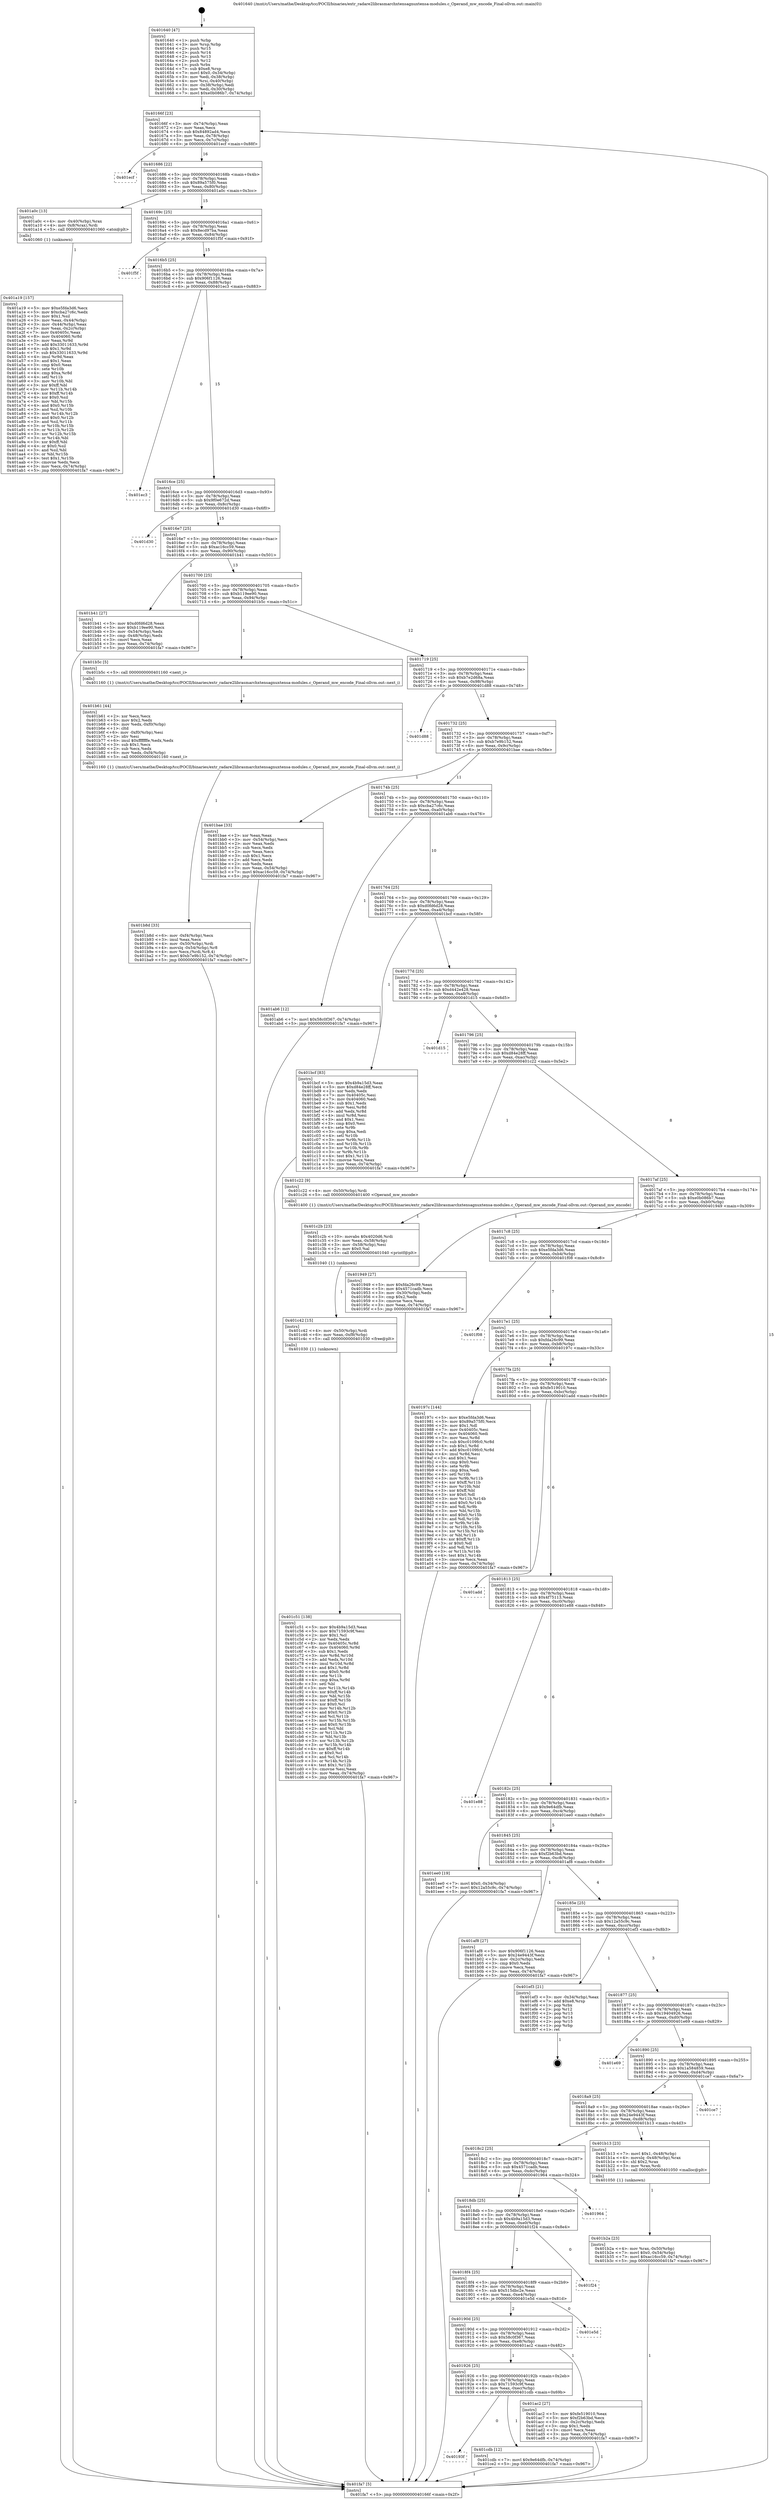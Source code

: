 digraph "0x401640" {
  label = "0x401640 (/mnt/c/Users/mathe/Desktop/tcc/POCII/binaries/extr_radare2librasmarchxtensagnuxtensa-modules.c_Operand_mw_encode_Final-ollvm.out::main(0))"
  labelloc = "t"
  node[shape=record]

  Entry [label="",width=0.3,height=0.3,shape=circle,fillcolor=black,style=filled]
  "0x40166f" [label="{
     0x40166f [23]\l
     | [instrs]\l
     &nbsp;&nbsp;0x40166f \<+3\>: mov -0x74(%rbp),%eax\l
     &nbsp;&nbsp;0x401672 \<+2\>: mov %eax,%ecx\l
     &nbsp;&nbsp;0x401674 \<+6\>: sub $0x84892ad4,%ecx\l
     &nbsp;&nbsp;0x40167a \<+3\>: mov %eax,-0x78(%rbp)\l
     &nbsp;&nbsp;0x40167d \<+3\>: mov %ecx,-0x7c(%rbp)\l
     &nbsp;&nbsp;0x401680 \<+6\>: je 0000000000401ecf \<main+0x88f\>\l
  }"]
  "0x401ecf" [label="{
     0x401ecf\l
  }", style=dashed]
  "0x401686" [label="{
     0x401686 [22]\l
     | [instrs]\l
     &nbsp;&nbsp;0x401686 \<+5\>: jmp 000000000040168b \<main+0x4b\>\l
     &nbsp;&nbsp;0x40168b \<+3\>: mov -0x78(%rbp),%eax\l
     &nbsp;&nbsp;0x40168e \<+5\>: sub $0x89a575f0,%eax\l
     &nbsp;&nbsp;0x401693 \<+3\>: mov %eax,-0x80(%rbp)\l
     &nbsp;&nbsp;0x401696 \<+6\>: je 0000000000401a0c \<main+0x3cc\>\l
  }"]
  Exit [label="",width=0.3,height=0.3,shape=circle,fillcolor=black,style=filled,peripheries=2]
  "0x401a0c" [label="{
     0x401a0c [13]\l
     | [instrs]\l
     &nbsp;&nbsp;0x401a0c \<+4\>: mov -0x40(%rbp),%rax\l
     &nbsp;&nbsp;0x401a10 \<+4\>: mov 0x8(%rax),%rdi\l
     &nbsp;&nbsp;0x401a14 \<+5\>: call 0000000000401060 \<atoi@plt\>\l
     | [calls]\l
     &nbsp;&nbsp;0x401060 \{1\} (unknown)\l
  }"]
  "0x40169c" [label="{
     0x40169c [25]\l
     | [instrs]\l
     &nbsp;&nbsp;0x40169c \<+5\>: jmp 00000000004016a1 \<main+0x61\>\l
     &nbsp;&nbsp;0x4016a1 \<+3\>: mov -0x78(%rbp),%eax\l
     &nbsp;&nbsp;0x4016a4 \<+5\>: sub $0x8ecd97ba,%eax\l
     &nbsp;&nbsp;0x4016a9 \<+6\>: mov %eax,-0x84(%rbp)\l
     &nbsp;&nbsp;0x4016af \<+6\>: je 0000000000401f5f \<main+0x91f\>\l
  }"]
  "0x40193f" [label="{
     0x40193f\l
  }", style=dashed]
  "0x401f5f" [label="{
     0x401f5f\l
  }", style=dashed]
  "0x4016b5" [label="{
     0x4016b5 [25]\l
     | [instrs]\l
     &nbsp;&nbsp;0x4016b5 \<+5\>: jmp 00000000004016ba \<main+0x7a\>\l
     &nbsp;&nbsp;0x4016ba \<+3\>: mov -0x78(%rbp),%eax\l
     &nbsp;&nbsp;0x4016bd \<+5\>: sub $0x906f1126,%eax\l
     &nbsp;&nbsp;0x4016c2 \<+6\>: mov %eax,-0x88(%rbp)\l
     &nbsp;&nbsp;0x4016c8 \<+6\>: je 0000000000401ec3 \<main+0x883\>\l
  }"]
  "0x401cdb" [label="{
     0x401cdb [12]\l
     | [instrs]\l
     &nbsp;&nbsp;0x401cdb \<+7\>: movl $0x9e64dfb,-0x74(%rbp)\l
     &nbsp;&nbsp;0x401ce2 \<+5\>: jmp 0000000000401fa7 \<main+0x967\>\l
  }"]
  "0x401ec3" [label="{
     0x401ec3\l
  }", style=dashed]
  "0x4016ce" [label="{
     0x4016ce [25]\l
     | [instrs]\l
     &nbsp;&nbsp;0x4016ce \<+5\>: jmp 00000000004016d3 \<main+0x93\>\l
     &nbsp;&nbsp;0x4016d3 \<+3\>: mov -0x78(%rbp),%eax\l
     &nbsp;&nbsp;0x4016d6 \<+5\>: sub $0x9f0e672d,%eax\l
     &nbsp;&nbsp;0x4016db \<+6\>: mov %eax,-0x8c(%rbp)\l
     &nbsp;&nbsp;0x4016e1 \<+6\>: je 0000000000401d30 \<main+0x6f0\>\l
  }"]
  "0x401c51" [label="{
     0x401c51 [138]\l
     | [instrs]\l
     &nbsp;&nbsp;0x401c51 \<+5\>: mov $0x4b9a15d3,%eax\l
     &nbsp;&nbsp;0x401c56 \<+5\>: mov $0x71593c9f,%esi\l
     &nbsp;&nbsp;0x401c5b \<+2\>: mov $0x1,%cl\l
     &nbsp;&nbsp;0x401c5d \<+2\>: xor %edx,%edx\l
     &nbsp;&nbsp;0x401c5f \<+8\>: mov 0x40405c,%r8d\l
     &nbsp;&nbsp;0x401c67 \<+8\>: mov 0x404060,%r9d\l
     &nbsp;&nbsp;0x401c6f \<+3\>: sub $0x1,%edx\l
     &nbsp;&nbsp;0x401c72 \<+3\>: mov %r8d,%r10d\l
     &nbsp;&nbsp;0x401c75 \<+3\>: add %edx,%r10d\l
     &nbsp;&nbsp;0x401c78 \<+4\>: imul %r10d,%r8d\l
     &nbsp;&nbsp;0x401c7c \<+4\>: and $0x1,%r8d\l
     &nbsp;&nbsp;0x401c80 \<+4\>: cmp $0x0,%r8d\l
     &nbsp;&nbsp;0x401c84 \<+4\>: sete %r11b\l
     &nbsp;&nbsp;0x401c88 \<+4\>: cmp $0xa,%r9d\l
     &nbsp;&nbsp;0x401c8c \<+3\>: setl %bl\l
     &nbsp;&nbsp;0x401c8f \<+3\>: mov %r11b,%r14b\l
     &nbsp;&nbsp;0x401c92 \<+4\>: xor $0xff,%r14b\l
     &nbsp;&nbsp;0x401c96 \<+3\>: mov %bl,%r15b\l
     &nbsp;&nbsp;0x401c99 \<+4\>: xor $0xff,%r15b\l
     &nbsp;&nbsp;0x401c9d \<+3\>: xor $0x0,%cl\l
     &nbsp;&nbsp;0x401ca0 \<+3\>: mov %r14b,%r12b\l
     &nbsp;&nbsp;0x401ca3 \<+4\>: and $0x0,%r12b\l
     &nbsp;&nbsp;0x401ca7 \<+3\>: and %cl,%r11b\l
     &nbsp;&nbsp;0x401caa \<+3\>: mov %r15b,%r13b\l
     &nbsp;&nbsp;0x401cad \<+4\>: and $0x0,%r13b\l
     &nbsp;&nbsp;0x401cb1 \<+2\>: and %cl,%bl\l
     &nbsp;&nbsp;0x401cb3 \<+3\>: or %r11b,%r12b\l
     &nbsp;&nbsp;0x401cb6 \<+3\>: or %bl,%r13b\l
     &nbsp;&nbsp;0x401cb9 \<+3\>: xor %r13b,%r12b\l
     &nbsp;&nbsp;0x401cbc \<+3\>: or %r15b,%r14b\l
     &nbsp;&nbsp;0x401cbf \<+4\>: xor $0xff,%r14b\l
     &nbsp;&nbsp;0x401cc3 \<+3\>: or $0x0,%cl\l
     &nbsp;&nbsp;0x401cc6 \<+3\>: and %cl,%r14b\l
     &nbsp;&nbsp;0x401cc9 \<+3\>: or %r14b,%r12b\l
     &nbsp;&nbsp;0x401ccc \<+4\>: test $0x1,%r12b\l
     &nbsp;&nbsp;0x401cd0 \<+3\>: cmovne %esi,%eax\l
     &nbsp;&nbsp;0x401cd3 \<+3\>: mov %eax,-0x74(%rbp)\l
     &nbsp;&nbsp;0x401cd6 \<+5\>: jmp 0000000000401fa7 \<main+0x967\>\l
  }"]
  "0x401d30" [label="{
     0x401d30\l
  }", style=dashed]
  "0x4016e7" [label="{
     0x4016e7 [25]\l
     | [instrs]\l
     &nbsp;&nbsp;0x4016e7 \<+5\>: jmp 00000000004016ec \<main+0xac\>\l
     &nbsp;&nbsp;0x4016ec \<+3\>: mov -0x78(%rbp),%eax\l
     &nbsp;&nbsp;0x4016ef \<+5\>: sub $0xac16cc59,%eax\l
     &nbsp;&nbsp;0x4016f4 \<+6\>: mov %eax,-0x90(%rbp)\l
     &nbsp;&nbsp;0x4016fa \<+6\>: je 0000000000401b41 \<main+0x501\>\l
  }"]
  "0x401c42" [label="{
     0x401c42 [15]\l
     | [instrs]\l
     &nbsp;&nbsp;0x401c42 \<+4\>: mov -0x50(%rbp),%rdi\l
     &nbsp;&nbsp;0x401c46 \<+6\>: mov %eax,-0xf8(%rbp)\l
     &nbsp;&nbsp;0x401c4c \<+5\>: call 0000000000401030 \<free@plt\>\l
     | [calls]\l
     &nbsp;&nbsp;0x401030 \{1\} (unknown)\l
  }"]
  "0x401b41" [label="{
     0x401b41 [27]\l
     | [instrs]\l
     &nbsp;&nbsp;0x401b41 \<+5\>: mov $0xd0fd6d28,%eax\l
     &nbsp;&nbsp;0x401b46 \<+5\>: mov $0xb119ee90,%ecx\l
     &nbsp;&nbsp;0x401b4b \<+3\>: mov -0x54(%rbp),%edx\l
     &nbsp;&nbsp;0x401b4e \<+3\>: cmp -0x48(%rbp),%edx\l
     &nbsp;&nbsp;0x401b51 \<+3\>: cmovl %ecx,%eax\l
     &nbsp;&nbsp;0x401b54 \<+3\>: mov %eax,-0x74(%rbp)\l
     &nbsp;&nbsp;0x401b57 \<+5\>: jmp 0000000000401fa7 \<main+0x967\>\l
  }"]
  "0x401700" [label="{
     0x401700 [25]\l
     | [instrs]\l
     &nbsp;&nbsp;0x401700 \<+5\>: jmp 0000000000401705 \<main+0xc5\>\l
     &nbsp;&nbsp;0x401705 \<+3\>: mov -0x78(%rbp),%eax\l
     &nbsp;&nbsp;0x401708 \<+5\>: sub $0xb119ee90,%eax\l
     &nbsp;&nbsp;0x40170d \<+6\>: mov %eax,-0x94(%rbp)\l
     &nbsp;&nbsp;0x401713 \<+6\>: je 0000000000401b5c \<main+0x51c\>\l
  }"]
  "0x401c2b" [label="{
     0x401c2b [23]\l
     | [instrs]\l
     &nbsp;&nbsp;0x401c2b \<+10\>: movabs $0x4020d6,%rdi\l
     &nbsp;&nbsp;0x401c35 \<+3\>: mov %eax,-0x58(%rbp)\l
     &nbsp;&nbsp;0x401c38 \<+3\>: mov -0x58(%rbp),%esi\l
     &nbsp;&nbsp;0x401c3b \<+2\>: mov $0x0,%al\l
     &nbsp;&nbsp;0x401c3d \<+5\>: call 0000000000401040 \<printf@plt\>\l
     | [calls]\l
     &nbsp;&nbsp;0x401040 \{1\} (unknown)\l
  }"]
  "0x401b5c" [label="{
     0x401b5c [5]\l
     | [instrs]\l
     &nbsp;&nbsp;0x401b5c \<+5\>: call 0000000000401160 \<next_i\>\l
     | [calls]\l
     &nbsp;&nbsp;0x401160 \{1\} (/mnt/c/Users/mathe/Desktop/tcc/POCII/binaries/extr_radare2librasmarchxtensagnuxtensa-modules.c_Operand_mw_encode_Final-ollvm.out::next_i)\l
  }"]
  "0x401719" [label="{
     0x401719 [25]\l
     | [instrs]\l
     &nbsp;&nbsp;0x401719 \<+5\>: jmp 000000000040171e \<main+0xde\>\l
     &nbsp;&nbsp;0x40171e \<+3\>: mov -0x78(%rbp),%eax\l
     &nbsp;&nbsp;0x401721 \<+5\>: sub $0xb7e2d68a,%eax\l
     &nbsp;&nbsp;0x401726 \<+6\>: mov %eax,-0x98(%rbp)\l
     &nbsp;&nbsp;0x40172c \<+6\>: je 0000000000401d88 \<main+0x748\>\l
  }"]
  "0x401b8d" [label="{
     0x401b8d [33]\l
     | [instrs]\l
     &nbsp;&nbsp;0x401b8d \<+6\>: mov -0xf4(%rbp),%ecx\l
     &nbsp;&nbsp;0x401b93 \<+3\>: imul %eax,%ecx\l
     &nbsp;&nbsp;0x401b96 \<+4\>: mov -0x50(%rbp),%rdi\l
     &nbsp;&nbsp;0x401b9a \<+4\>: movslq -0x54(%rbp),%r8\l
     &nbsp;&nbsp;0x401b9e \<+4\>: mov %ecx,(%rdi,%r8,4)\l
     &nbsp;&nbsp;0x401ba2 \<+7\>: movl $0xb7e9b152,-0x74(%rbp)\l
     &nbsp;&nbsp;0x401ba9 \<+5\>: jmp 0000000000401fa7 \<main+0x967\>\l
  }"]
  "0x401d88" [label="{
     0x401d88\l
  }", style=dashed]
  "0x401732" [label="{
     0x401732 [25]\l
     | [instrs]\l
     &nbsp;&nbsp;0x401732 \<+5\>: jmp 0000000000401737 \<main+0xf7\>\l
     &nbsp;&nbsp;0x401737 \<+3\>: mov -0x78(%rbp),%eax\l
     &nbsp;&nbsp;0x40173a \<+5\>: sub $0xb7e9b152,%eax\l
     &nbsp;&nbsp;0x40173f \<+6\>: mov %eax,-0x9c(%rbp)\l
     &nbsp;&nbsp;0x401745 \<+6\>: je 0000000000401bae \<main+0x56e\>\l
  }"]
  "0x401b61" [label="{
     0x401b61 [44]\l
     | [instrs]\l
     &nbsp;&nbsp;0x401b61 \<+2\>: xor %ecx,%ecx\l
     &nbsp;&nbsp;0x401b63 \<+5\>: mov $0x2,%edx\l
     &nbsp;&nbsp;0x401b68 \<+6\>: mov %edx,-0xf0(%rbp)\l
     &nbsp;&nbsp;0x401b6e \<+1\>: cltd\l
     &nbsp;&nbsp;0x401b6f \<+6\>: mov -0xf0(%rbp),%esi\l
     &nbsp;&nbsp;0x401b75 \<+2\>: idiv %esi\l
     &nbsp;&nbsp;0x401b77 \<+6\>: imul $0xfffffffe,%edx,%edx\l
     &nbsp;&nbsp;0x401b7d \<+3\>: sub $0x1,%ecx\l
     &nbsp;&nbsp;0x401b80 \<+2\>: sub %ecx,%edx\l
     &nbsp;&nbsp;0x401b82 \<+6\>: mov %edx,-0xf4(%rbp)\l
     &nbsp;&nbsp;0x401b88 \<+5\>: call 0000000000401160 \<next_i\>\l
     | [calls]\l
     &nbsp;&nbsp;0x401160 \{1\} (/mnt/c/Users/mathe/Desktop/tcc/POCII/binaries/extr_radare2librasmarchxtensagnuxtensa-modules.c_Operand_mw_encode_Final-ollvm.out::next_i)\l
  }"]
  "0x401bae" [label="{
     0x401bae [33]\l
     | [instrs]\l
     &nbsp;&nbsp;0x401bae \<+2\>: xor %eax,%eax\l
     &nbsp;&nbsp;0x401bb0 \<+3\>: mov -0x54(%rbp),%ecx\l
     &nbsp;&nbsp;0x401bb3 \<+2\>: mov %eax,%edx\l
     &nbsp;&nbsp;0x401bb5 \<+2\>: sub %ecx,%edx\l
     &nbsp;&nbsp;0x401bb7 \<+2\>: mov %eax,%ecx\l
     &nbsp;&nbsp;0x401bb9 \<+3\>: sub $0x1,%ecx\l
     &nbsp;&nbsp;0x401bbc \<+2\>: add %ecx,%edx\l
     &nbsp;&nbsp;0x401bbe \<+2\>: sub %edx,%eax\l
     &nbsp;&nbsp;0x401bc0 \<+3\>: mov %eax,-0x54(%rbp)\l
     &nbsp;&nbsp;0x401bc3 \<+7\>: movl $0xac16cc59,-0x74(%rbp)\l
     &nbsp;&nbsp;0x401bca \<+5\>: jmp 0000000000401fa7 \<main+0x967\>\l
  }"]
  "0x40174b" [label="{
     0x40174b [25]\l
     | [instrs]\l
     &nbsp;&nbsp;0x40174b \<+5\>: jmp 0000000000401750 \<main+0x110\>\l
     &nbsp;&nbsp;0x401750 \<+3\>: mov -0x78(%rbp),%eax\l
     &nbsp;&nbsp;0x401753 \<+5\>: sub $0xcba27c6c,%eax\l
     &nbsp;&nbsp;0x401758 \<+6\>: mov %eax,-0xa0(%rbp)\l
     &nbsp;&nbsp;0x40175e \<+6\>: je 0000000000401ab6 \<main+0x476\>\l
  }"]
  "0x401b2a" [label="{
     0x401b2a [23]\l
     | [instrs]\l
     &nbsp;&nbsp;0x401b2a \<+4\>: mov %rax,-0x50(%rbp)\l
     &nbsp;&nbsp;0x401b2e \<+7\>: movl $0x0,-0x54(%rbp)\l
     &nbsp;&nbsp;0x401b35 \<+7\>: movl $0xac16cc59,-0x74(%rbp)\l
     &nbsp;&nbsp;0x401b3c \<+5\>: jmp 0000000000401fa7 \<main+0x967\>\l
  }"]
  "0x401ab6" [label="{
     0x401ab6 [12]\l
     | [instrs]\l
     &nbsp;&nbsp;0x401ab6 \<+7\>: movl $0x58c0f367,-0x74(%rbp)\l
     &nbsp;&nbsp;0x401abd \<+5\>: jmp 0000000000401fa7 \<main+0x967\>\l
  }"]
  "0x401764" [label="{
     0x401764 [25]\l
     | [instrs]\l
     &nbsp;&nbsp;0x401764 \<+5\>: jmp 0000000000401769 \<main+0x129\>\l
     &nbsp;&nbsp;0x401769 \<+3\>: mov -0x78(%rbp),%eax\l
     &nbsp;&nbsp;0x40176c \<+5\>: sub $0xd0fd6d28,%eax\l
     &nbsp;&nbsp;0x401771 \<+6\>: mov %eax,-0xa4(%rbp)\l
     &nbsp;&nbsp;0x401777 \<+6\>: je 0000000000401bcf \<main+0x58f\>\l
  }"]
  "0x401926" [label="{
     0x401926 [25]\l
     | [instrs]\l
     &nbsp;&nbsp;0x401926 \<+5\>: jmp 000000000040192b \<main+0x2eb\>\l
     &nbsp;&nbsp;0x40192b \<+3\>: mov -0x78(%rbp),%eax\l
     &nbsp;&nbsp;0x40192e \<+5\>: sub $0x71593c9f,%eax\l
     &nbsp;&nbsp;0x401933 \<+6\>: mov %eax,-0xec(%rbp)\l
     &nbsp;&nbsp;0x401939 \<+6\>: je 0000000000401cdb \<main+0x69b\>\l
  }"]
  "0x401bcf" [label="{
     0x401bcf [83]\l
     | [instrs]\l
     &nbsp;&nbsp;0x401bcf \<+5\>: mov $0x4b9a15d3,%eax\l
     &nbsp;&nbsp;0x401bd4 \<+5\>: mov $0xd84e28ff,%ecx\l
     &nbsp;&nbsp;0x401bd9 \<+2\>: xor %edx,%edx\l
     &nbsp;&nbsp;0x401bdb \<+7\>: mov 0x40405c,%esi\l
     &nbsp;&nbsp;0x401be2 \<+7\>: mov 0x404060,%edi\l
     &nbsp;&nbsp;0x401be9 \<+3\>: sub $0x1,%edx\l
     &nbsp;&nbsp;0x401bec \<+3\>: mov %esi,%r8d\l
     &nbsp;&nbsp;0x401bef \<+3\>: add %edx,%r8d\l
     &nbsp;&nbsp;0x401bf2 \<+4\>: imul %r8d,%esi\l
     &nbsp;&nbsp;0x401bf6 \<+3\>: and $0x1,%esi\l
     &nbsp;&nbsp;0x401bf9 \<+3\>: cmp $0x0,%esi\l
     &nbsp;&nbsp;0x401bfc \<+4\>: sete %r9b\l
     &nbsp;&nbsp;0x401c00 \<+3\>: cmp $0xa,%edi\l
     &nbsp;&nbsp;0x401c03 \<+4\>: setl %r10b\l
     &nbsp;&nbsp;0x401c07 \<+3\>: mov %r9b,%r11b\l
     &nbsp;&nbsp;0x401c0a \<+3\>: and %r10b,%r11b\l
     &nbsp;&nbsp;0x401c0d \<+3\>: xor %r10b,%r9b\l
     &nbsp;&nbsp;0x401c10 \<+3\>: or %r9b,%r11b\l
     &nbsp;&nbsp;0x401c13 \<+4\>: test $0x1,%r11b\l
     &nbsp;&nbsp;0x401c17 \<+3\>: cmovne %ecx,%eax\l
     &nbsp;&nbsp;0x401c1a \<+3\>: mov %eax,-0x74(%rbp)\l
     &nbsp;&nbsp;0x401c1d \<+5\>: jmp 0000000000401fa7 \<main+0x967\>\l
  }"]
  "0x40177d" [label="{
     0x40177d [25]\l
     | [instrs]\l
     &nbsp;&nbsp;0x40177d \<+5\>: jmp 0000000000401782 \<main+0x142\>\l
     &nbsp;&nbsp;0x401782 \<+3\>: mov -0x78(%rbp),%eax\l
     &nbsp;&nbsp;0x401785 \<+5\>: sub $0xd442e428,%eax\l
     &nbsp;&nbsp;0x40178a \<+6\>: mov %eax,-0xa8(%rbp)\l
     &nbsp;&nbsp;0x401790 \<+6\>: je 0000000000401d15 \<main+0x6d5\>\l
  }"]
  "0x401ac2" [label="{
     0x401ac2 [27]\l
     | [instrs]\l
     &nbsp;&nbsp;0x401ac2 \<+5\>: mov $0xfe519010,%eax\l
     &nbsp;&nbsp;0x401ac7 \<+5\>: mov $0xf2b63bd,%ecx\l
     &nbsp;&nbsp;0x401acc \<+3\>: mov -0x2c(%rbp),%edx\l
     &nbsp;&nbsp;0x401acf \<+3\>: cmp $0x1,%edx\l
     &nbsp;&nbsp;0x401ad2 \<+3\>: cmovl %ecx,%eax\l
     &nbsp;&nbsp;0x401ad5 \<+3\>: mov %eax,-0x74(%rbp)\l
     &nbsp;&nbsp;0x401ad8 \<+5\>: jmp 0000000000401fa7 \<main+0x967\>\l
  }"]
  "0x401d15" [label="{
     0x401d15\l
  }", style=dashed]
  "0x401796" [label="{
     0x401796 [25]\l
     | [instrs]\l
     &nbsp;&nbsp;0x401796 \<+5\>: jmp 000000000040179b \<main+0x15b\>\l
     &nbsp;&nbsp;0x40179b \<+3\>: mov -0x78(%rbp),%eax\l
     &nbsp;&nbsp;0x40179e \<+5\>: sub $0xd84e28ff,%eax\l
     &nbsp;&nbsp;0x4017a3 \<+6\>: mov %eax,-0xac(%rbp)\l
     &nbsp;&nbsp;0x4017a9 \<+6\>: je 0000000000401c22 \<main+0x5e2\>\l
  }"]
  "0x40190d" [label="{
     0x40190d [25]\l
     | [instrs]\l
     &nbsp;&nbsp;0x40190d \<+5\>: jmp 0000000000401912 \<main+0x2d2\>\l
     &nbsp;&nbsp;0x401912 \<+3\>: mov -0x78(%rbp),%eax\l
     &nbsp;&nbsp;0x401915 \<+5\>: sub $0x58c0f367,%eax\l
     &nbsp;&nbsp;0x40191a \<+6\>: mov %eax,-0xe8(%rbp)\l
     &nbsp;&nbsp;0x401920 \<+6\>: je 0000000000401ac2 \<main+0x482\>\l
  }"]
  "0x401c22" [label="{
     0x401c22 [9]\l
     | [instrs]\l
     &nbsp;&nbsp;0x401c22 \<+4\>: mov -0x50(%rbp),%rdi\l
     &nbsp;&nbsp;0x401c26 \<+5\>: call 0000000000401400 \<Operand_mw_encode\>\l
     | [calls]\l
     &nbsp;&nbsp;0x401400 \{1\} (/mnt/c/Users/mathe/Desktop/tcc/POCII/binaries/extr_radare2librasmarchxtensagnuxtensa-modules.c_Operand_mw_encode_Final-ollvm.out::Operand_mw_encode)\l
  }"]
  "0x4017af" [label="{
     0x4017af [25]\l
     | [instrs]\l
     &nbsp;&nbsp;0x4017af \<+5\>: jmp 00000000004017b4 \<main+0x174\>\l
     &nbsp;&nbsp;0x4017b4 \<+3\>: mov -0x78(%rbp),%eax\l
     &nbsp;&nbsp;0x4017b7 \<+5\>: sub $0xe0b086b7,%eax\l
     &nbsp;&nbsp;0x4017bc \<+6\>: mov %eax,-0xb0(%rbp)\l
     &nbsp;&nbsp;0x4017c2 \<+6\>: je 0000000000401949 \<main+0x309\>\l
  }"]
  "0x401e5d" [label="{
     0x401e5d\l
  }", style=dashed]
  "0x401949" [label="{
     0x401949 [27]\l
     | [instrs]\l
     &nbsp;&nbsp;0x401949 \<+5\>: mov $0xfda26c99,%eax\l
     &nbsp;&nbsp;0x40194e \<+5\>: mov $0x4571cadb,%ecx\l
     &nbsp;&nbsp;0x401953 \<+3\>: mov -0x30(%rbp),%edx\l
     &nbsp;&nbsp;0x401956 \<+3\>: cmp $0x2,%edx\l
     &nbsp;&nbsp;0x401959 \<+3\>: cmovne %ecx,%eax\l
     &nbsp;&nbsp;0x40195c \<+3\>: mov %eax,-0x74(%rbp)\l
     &nbsp;&nbsp;0x40195f \<+5\>: jmp 0000000000401fa7 \<main+0x967\>\l
  }"]
  "0x4017c8" [label="{
     0x4017c8 [25]\l
     | [instrs]\l
     &nbsp;&nbsp;0x4017c8 \<+5\>: jmp 00000000004017cd \<main+0x18d\>\l
     &nbsp;&nbsp;0x4017cd \<+3\>: mov -0x78(%rbp),%eax\l
     &nbsp;&nbsp;0x4017d0 \<+5\>: sub $0xe5fda3d6,%eax\l
     &nbsp;&nbsp;0x4017d5 \<+6\>: mov %eax,-0xb4(%rbp)\l
     &nbsp;&nbsp;0x4017db \<+6\>: je 0000000000401f08 \<main+0x8c8\>\l
  }"]
  "0x401fa7" [label="{
     0x401fa7 [5]\l
     | [instrs]\l
     &nbsp;&nbsp;0x401fa7 \<+5\>: jmp 000000000040166f \<main+0x2f\>\l
  }"]
  "0x401640" [label="{
     0x401640 [47]\l
     | [instrs]\l
     &nbsp;&nbsp;0x401640 \<+1\>: push %rbp\l
     &nbsp;&nbsp;0x401641 \<+3\>: mov %rsp,%rbp\l
     &nbsp;&nbsp;0x401644 \<+2\>: push %r15\l
     &nbsp;&nbsp;0x401646 \<+2\>: push %r14\l
     &nbsp;&nbsp;0x401648 \<+2\>: push %r13\l
     &nbsp;&nbsp;0x40164a \<+2\>: push %r12\l
     &nbsp;&nbsp;0x40164c \<+1\>: push %rbx\l
     &nbsp;&nbsp;0x40164d \<+7\>: sub $0xe8,%rsp\l
     &nbsp;&nbsp;0x401654 \<+7\>: movl $0x0,-0x34(%rbp)\l
     &nbsp;&nbsp;0x40165b \<+3\>: mov %edi,-0x38(%rbp)\l
     &nbsp;&nbsp;0x40165e \<+4\>: mov %rsi,-0x40(%rbp)\l
     &nbsp;&nbsp;0x401662 \<+3\>: mov -0x38(%rbp),%edi\l
     &nbsp;&nbsp;0x401665 \<+3\>: mov %edi,-0x30(%rbp)\l
     &nbsp;&nbsp;0x401668 \<+7\>: movl $0xe0b086b7,-0x74(%rbp)\l
  }"]
  "0x4018f4" [label="{
     0x4018f4 [25]\l
     | [instrs]\l
     &nbsp;&nbsp;0x4018f4 \<+5\>: jmp 00000000004018f9 \<main+0x2b9\>\l
     &nbsp;&nbsp;0x4018f9 \<+3\>: mov -0x78(%rbp),%eax\l
     &nbsp;&nbsp;0x4018fc \<+5\>: sub $0x515dbc2e,%eax\l
     &nbsp;&nbsp;0x401901 \<+6\>: mov %eax,-0xe4(%rbp)\l
     &nbsp;&nbsp;0x401907 \<+6\>: je 0000000000401e5d \<main+0x81d\>\l
  }"]
  "0x401f08" [label="{
     0x401f08\l
  }", style=dashed]
  "0x4017e1" [label="{
     0x4017e1 [25]\l
     | [instrs]\l
     &nbsp;&nbsp;0x4017e1 \<+5\>: jmp 00000000004017e6 \<main+0x1a6\>\l
     &nbsp;&nbsp;0x4017e6 \<+3\>: mov -0x78(%rbp),%eax\l
     &nbsp;&nbsp;0x4017e9 \<+5\>: sub $0xfda26c99,%eax\l
     &nbsp;&nbsp;0x4017ee \<+6\>: mov %eax,-0xb8(%rbp)\l
     &nbsp;&nbsp;0x4017f4 \<+6\>: je 000000000040197c \<main+0x33c\>\l
  }"]
  "0x401f24" [label="{
     0x401f24\l
  }", style=dashed]
  "0x40197c" [label="{
     0x40197c [144]\l
     | [instrs]\l
     &nbsp;&nbsp;0x40197c \<+5\>: mov $0xe5fda3d6,%eax\l
     &nbsp;&nbsp;0x401981 \<+5\>: mov $0x89a575f0,%ecx\l
     &nbsp;&nbsp;0x401986 \<+2\>: mov $0x1,%dl\l
     &nbsp;&nbsp;0x401988 \<+7\>: mov 0x40405c,%esi\l
     &nbsp;&nbsp;0x40198f \<+7\>: mov 0x404060,%edi\l
     &nbsp;&nbsp;0x401996 \<+3\>: mov %esi,%r8d\l
     &nbsp;&nbsp;0x401999 \<+7\>: sub $0xc0109fc0,%r8d\l
     &nbsp;&nbsp;0x4019a0 \<+4\>: sub $0x1,%r8d\l
     &nbsp;&nbsp;0x4019a4 \<+7\>: add $0xc0109fc0,%r8d\l
     &nbsp;&nbsp;0x4019ab \<+4\>: imul %r8d,%esi\l
     &nbsp;&nbsp;0x4019af \<+3\>: and $0x1,%esi\l
     &nbsp;&nbsp;0x4019b2 \<+3\>: cmp $0x0,%esi\l
     &nbsp;&nbsp;0x4019b5 \<+4\>: sete %r9b\l
     &nbsp;&nbsp;0x4019b9 \<+3\>: cmp $0xa,%edi\l
     &nbsp;&nbsp;0x4019bc \<+4\>: setl %r10b\l
     &nbsp;&nbsp;0x4019c0 \<+3\>: mov %r9b,%r11b\l
     &nbsp;&nbsp;0x4019c3 \<+4\>: xor $0xff,%r11b\l
     &nbsp;&nbsp;0x4019c7 \<+3\>: mov %r10b,%bl\l
     &nbsp;&nbsp;0x4019ca \<+3\>: xor $0xff,%bl\l
     &nbsp;&nbsp;0x4019cd \<+3\>: xor $0x0,%dl\l
     &nbsp;&nbsp;0x4019d0 \<+3\>: mov %r11b,%r14b\l
     &nbsp;&nbsp;0x4019d3 \<+4\>: and $0x0,%r14b\l
     &nbsp;&nbsp;0x4019d7 \<+3\>: and %dl,%r9b\l
     &nbsp;&nbsp;0x4019da \<+3\>: mov %bl,%r15b\l
     &nbsp;&nbsp;0x4019dd \<+4\>: and $0x0,%r15b\l
     &nbsp;&nbsp;0x4019e1 \<+3\>: and %dl,%r10b\l
     &nbsp;&nbsp;0x4019e4 \<+3\>: or %r9b,%r14b\l
     &nbsp;&nbsp;0x4019e7 \<+3\>: or %r10b,%r15b\l
     &nbsp;&nbsp;0x4019ea \<+3\>: xor %r15b,%r14b\l
     &nbsp;&nbsp;0x4019ed \<+3\>: or %bl,%r11b\l
     &nbsp;&nbsp;0x4019f0 \<+4\>: xor $0xff,%r11b\l
     &nbsp;&nbsp;0x4019f4 \<+3\>: or $0x0,%dl\l
     &nbsp;&nbsp;0x4019f7 \<+3\>: and %dl,%r11b\l
     &nbsp;&nbsp;0x4019fa \<+3\>: or %r11b,%r14b\l
     &nbsp;&nbsp;0x4019fd \<+4\>: test $0x1,%r14b\l
     &nbsp;&nbsp;0x401a01 \<+3\>: cmovne %ecx,%eax\l
     &nbsp;&nbsp;0x401a04 \<+3\>: mov %eax,-0x74(%rbp)\l
     &nbsp;&nbsp;0x401a07 \<+5\>: jmp 0000000000401fa7 \<main+0x967\>\l
  }"]
  "0x4017fa" [label="{
     0x4017fa [25]\l
     | [instrs]\l
     &nbsp;&nbsp;0x4017fa \<+5\>: jmp 00000000004017ff \<main+0x1bf\>\l
     &nbsp;&nbsp;0x4017ff \<+3\>: mov -0x78(%rbp),%eax\l
     &nbsp;&nbsp;0x401802 \<+5\>: sub $0xfe519010,%eax\l
     &nbsp;&nbsp;0x401807 \<+6\>: mov %eax,-0xbc(%rbp)\l
     &nbsp;&nbsp;0x40180d \<+6\>: je 0000000000401add \<main+0x49d\>\l
  }"]
  "0x401a19" [label="{
     0x401a19 [157]\l
     | [instrs]\l
     &nbsp;&nbsp;0x401a19 \<+5\>: mov $0xe5fda3d6,%ecx\l
     &nbsp;&nbsp;0x401a1e \<+5\>: mov $0xcba27c6c,%edx\l
     &nbsp;&nbsp;0x401a23 \<+3\>: mov $0x1,%sil\l
     &nbsp;&nbsp;0x401a26 \<+3\>: mov %eax,-0x44(%rbp)\l
     &nbsp;&nbsp;0x401a29 \<+3\>: mov -0x44(%rbp),%eax\l
     &nbsp;&nbsp;0x401a2c \<+3\>: mov %eax,-0x2c(%rbp)\l
     &nbsp;&nbsp;0x401a2f \<+7\>: mov 0x40405c,%eax\l
     &nbsp;&nbsp;0x401a36 \<+8\>: mov 0x404060,%r8d\l
     &nbsp;&nbsp;0x401a3e \<+3\>: mov %eax,%r9d\l
     &nbsp;&nbsp;0x401a41 \<+7\>: add $0x33011633,%r9d\l
     &nbsp;&nbsp;0x401a48 \<+4\>: sub $0x1,%r9d\l
     &nbsp;&nbsp;0x401a4c \<+7\>: sub $0x33011633,%r9d\l
     &nbsp;&nbsp;0x401a53 \<+4\>: imul %r9d,%eax\l
     &nbsp;&nbsp;0x401a57 \<+3\>: and $0x1,%eax\l
     &nbsp;&nbsp;0x401a5a \<+3\>: cmp $0x0,%eax\l
     &nbsp;&nbsp;0x401a5d \<+4\>: sete %r10b\l
     &nbsp;&nbsp;0x401a61 \<+4\>: cmp $0xa,%r8d\l
     &nbsp;&nbsp;0x401a65 \<+4\>: setl %r11b\l
     &nbsp;&nbsp;0x401a69 \<+3\>: mov %r10b,%bl\l
     &nbsp;&nbsp;0x401a6c \<+3\>: xor $0xff,%bl\l
     &nbsp;&nbsp;0x401a6f \<+3\>: mov %r11b,%r14b\l
     &nbsp;&nbsp;0x401a72 \<+4\>: xor $0xff,%r14b\l
     &nbsp;&nbsp;0x401a76 \<+4\>: xor $0x0,%sil\l
     &nbsp;&nbsp;0x401a7a \<+3\>: mov %bl,%r15b\l
     &nbsp;&nbsp;0x401a7d \<+4\>: and $0x0,%r15b\l
     &nbsp;&nbsp;0x401a81 \<+3\>: and %sil,%r10b\l
     &nbsp;&nbsp;0x401a84 \<+3\>: mov %r14b,%r12b\l
     &nbsp;&nbsp;0x401a87 \<+4\>: and $0x0,%r12b\l
     &nbsp;&nbsp;0x401a8b \<+3\>: and %sil,%r11b\l
     &nbsp;&nbsp;0x401a8e \<+3\>: or %r10b,%r15b\l
     &nbsp;&nbsp;0x401a91 \<+3\>: or %r11b,%r12b\l
     &nbsp;&nbsp;0x401a94 \<+3\>: xor %r12b,%r15b\l
     &nbsp;&nbsp;0x401a97 \<+3\>: or %r14b,%bl\l
     &nbsp;&nbsp;0x401a9a \<+3\>: xor $0xff,%bl\l
     &nbsp;&nbsp;0x401a9d \<+4\>: or $0x0,%sil\l
     &nbsp;&nbsp;0x401aa1 \<+3\>: and %sil,%bl\l
     &nbsp;&nbsp;0x401aa4 \<+3\>: or %bl,%r15b\l
     &nbsp;&nbsp;0x401aa7 \<+4\>: test $0x1,%r15b\l
     &nbsp;&nbsp;0x401aab \<+3\>: cmovne %edx,%ecx\l
     &nbsp;&nbsp;0x401aae \<+3\>: mov %ecx,-0x74(%rbp)\l
     &nbsp;&nbsp;0x401ab1 \<+5\>: jmp 0000000000401fa7 \<main+0x967\>\l
  }"]
  "0x4018db" [label="{
     0x4018db [25]\l
     | [instrs]\l
     &nbsp;&nbsp;0x4018db \<+5\>: jmp 00000000004018e0 \<main+0x2a0\>\l
     &nbsp;&nbsp;0x4018e0 \<+3\>: mov -0x78(%rbp),%eax\l
     &nbsp;&nbsp;0x4018e3 \<+5\>: sub $0x4b9a15d3,%eax\l
     &nbsp;&nbsp;0x4018e8 \<+6\>: mov %eax,-0xe0(%rbp)\l
     &nbsp;&nbsp;0x4018ee \<+6\>: je 0000000000401f24 \<main+0x8e4\>\l
  }"]
  "0x401add" [label="{
     0x401add\l
  }", style=dashed]
  "0x401813" [label="{
     0x401813 [25]\l
     | [instrs]\l
     &nbsp;&nbsp;0x401813 \<+5\>: jmp 0000000000401818 \<main+0x1d8\>\l
     &nbsp;&nbsp;0x401818 \<+3\>: mov -0x78(%rbp),%eax\l
     &nbsp;&nbsp;0x40181b \<+5\>: sub $0x4f75113,%eax\l
     &nbsp;&nbsp;0x401820 \<+6\>: mov %eax,-0xc0(%rbp)\l
     &nbsp;&nbsp;0x401826 \<+6\>: je 0000000000401e88 \<main+0x848\>\l
  }"]
  "0x401964" [label="{
     0x401964\l
  }", style=dashed]
  "0x401e88" [label="{
     0x401e88\l
  }", style=dashed]
  "0x40182c" [label="{
     0x40182c [25]\l
     | [instrs]\l
     &nbsp;&nbsp;0x40182c \<+5\>: jmp 0000000000401831 \<main+0x1f1\>\l
     &nbsp;&nbsp;0x401831 \<+3\>: mov -0x78(%rbp),%eax\l
     &nbsp;&nbsp;0x401834 \<+5\>: sub $0x9e64dfb,%eax\l
     &nbsp;&nbsp;0x401839 \<+6\>: mov %eax,-0xc4(%rbp)\l
     &nbsp;&nbsp;0x40183f \<+6\>: je 0000000000401ee0 \<main+0x8a0\>\l
  }"]
  "0x4018c2" [label="{
     0x4018c2 [25]\l
     | [instrs]\l
     &nbsp;&nbsp;0x4018c2 \<+5\>: jmp 00000000004018c7 \<main+0x287\>\l
     &nbsp;&nbsp;0x4018c7 \<+3\>: mov -0x78(%rbp),%eax\l
     &nbsp;&nbsp;0x4018ca \<+5\>: sub $0x4571cadb,%eax\l
     &nbsp;&nbsp;0x4018cf \<+6\>: mov %eax,-0xdc(%rbp)\l
     &nbsp;&nbsp;0x4018d5 \<+6\>: je 0000000000401964 \<main+0x324\>\l
  }"]
  "0x401ee0" [label="{
     0x401ee0 [19]\l
     | [instrs]\l
     &nbsp;&nbsp;0x401ee0 \<+7\>: movl $0x0,-0x34(%rbp)\l
     &nbsp;&nbsp;0x401ee7 \<+7\>: movl $0x12a55c9c,-0x74(%rbp)\l
     &nbsp;&nbsp;0x401eee \<+5\>: jmp 0000000000401fa7 \<main+0x967\>\l
  }"]
  "0x401845" [label="{
     0x401845 [25]\l
     | [instrs]\l
     &nbsp;&nbsp;0x401845 \<+5\>: jmp 000000000040184a \<main+0x20a\>\l
     &nbsp;&nbsp;0x40184a \<+3\>: mov -0x78(%rbp),%eax\l
     &nbsp;&nbsp;0x40184d \<+5\>: sub $0xf2b63bd,%eax\l
     &nbsp;&nbsp;0x401852 \<+6\>: mov %eax,-0xc8(%rbp)\l
     &nbsp;&nbsp;0x401858 \<+6\>: je 0000000000401af8 \<main+0x4b8\>\l
  }"]
  "0x401b13" [label="{
     0x401b13 [23]\l
     | [instrs]\l
     &nbsp;&nbsp;0x401b13 \<+7\>: movl $0x1,-0x48(%rbp)\l
     &nbsp;&nbsp;0x401b1a \<+4\>: movslq -0x48(%rbp),%rax\l
     &nbsp;&nbsp;0x401b1e \<+4\>: shl $0x2,%rax\l
     &nbsp;&nbsp;0x401b22 \<+3\>: mov %rax,%rdi\l
     &nbsp;&nbsp;0x401b25 \<+5\>: call 0000000000401050 \<malloc@plt\>\l
     | [calls]\l
     &nbsp;&nbsp;0x401050 \{1\} (unknown)\l
  }"]
  "0x401af8" [label="{
     0x401af8 [27]\l
     | [instrs]\l
     &nbsp;&nbsp;0x401af8 \<+5\>: mov $0x906f1126,%eax\l
     &nbsp;&nbsp;0x401afd \<+5\>: mov $0x24e9443f,%ecx\l
     &nbsp;&nbsp;0x401b02 \<+3\>: mov -0x2c(%rbp),%edx\l
     &nbsp;&nbsp;0x401b05 \<+3\>: cmp $0x0,%edx\l
     &nbsp;&nbsp;0x401b08 \<+3\>: cmove %ecx,%eax\l
     &nbsp;&nbsp;0x401b0b \<+3\>: mov %eax,-0x74(%rbp)\l
     &nbsp;&nbsp;0x401b0e \<+5\>: jmp 0000000000401fa7 \<main+0x967\>\l
  }"]
  "0x40185e" [label="{
     0x40185e [25]\l
     | [instrs]\l
     &nbsp;&nbsp;0x40185e \<+5\>: jmp 0000000000401863 \<main+0x223\>\l
     &nbsp;&nbsp;0x401863 \<+3\>: mov -0x78(%rbp),%eax\l
     &nbsp;&nbsp;0x401866 \<+5\>: sub $0x12a55c9c,%eax\l
     &nbsp;&nbsp;0x40186b \<+6\>: mov %eax,-0xcc(%rbp)\l
     &nbsp;&nbsp;0x401871 \<+6\>: je 0000000000401ef3 \<main+0x8b3\>\l
  }"]
  "0x4018a9" [label="{
     0x4018a9 [25]\l
     | [instrs]\l
     &nbsp;&nbsp;0x4018a9 \<+5\>: jmp 00000000004018ae \<main+0x26e\>\l
     &nbsp;&nbsp;0x4018ae \<+3\>: mov -0x78(%rbp),%eax\l
     &nbsp;&nbsp;0x4018b1 \<+5\>: sub $0x24e9443f,%eax\l
     &nbsp;&nbsp;0x4018b6 \<+6\>: mov %eax,-0xd8(%rbp)\l
     &nbsp;&nbsp;0x4018bc \<+6\>: je 0000000000401b13 \<main+0x4d3\>\l
  }"]
  "0x401ef3" [label="{
     0x401ef3 [21]\l
     | [instrs]\l
     &nbsp;&nbsp;0x401ef3 \<+3\>: mov -0x34(%rbp),%eax\l
     &nbsp;&nbsp;0x401ef6 \<+7\>: add $0xe8,%rsp\l
     &nbsp;&nbsp;0x401efd \<+1\>: pop %rbx\l
     &nbsp;&nbsp;0x401efe \<+2\>: pop %r12\l
     &nbsp;&nbsp;0x401f00 \<+2\>: pop %r13\l
     &nbsp;&nbsp;0x401f02 \<+2\>: pop %r14\l
     &nbsp;&nbsp;0x401f04 \<+2\>: pop %r15\l
     &nbsp;&nbsp;0x401f06 \<+1\>: pop %rbp\l
     &nbsp;&nbsp;0x401f07 \<+1\>: ret\l
  }"]
  "0x401877" [label="{
     0x401877 [25]\l
     | [instrs]\l
     &nbsp;&nbsp;0x401877 \<+5\>: jmp 000000000040187c \<main+0x23c\>\l
     &nbsp;&nbsp;0x40187c \<+3\>: mov -0x78(%rbp),%eax\l
     &nbsp;&nbsp;0x40187f \<+5\>: sub $0x19404926,%eax\l
     &nbsp;&nbsp;0x401884 \<+6\>: mov %eax,-0xd0(%rbp)\l
     &nbsp;&nbsp;0x40188a \<+6\>: je 0000000000401e69 \<main+0x829\>\l
  }"]
  "0x401ce7" [label="{
     0x401ce7\l
  }", style=dashed]
  "0x401e69" [label="{
     0x401e69\l
  }", style=dashed]
  "0x401890" [label="{
     0x401890 [25]\l
     | [instrs]\l
     &nbsp;&nbsp;0x401890 \<+5\>: jmp 0000000000401895 \<main+0x255\>\l
     &nbsp;&nbsp;0x401895 \<+3\>: mov -0x78(%rbp),%eax\l
     &nbsp;&nbsp;0x401898 \<+5\>: sub $0x1a584859,%eax\l
     &nbsp;&nbsp;0x40189d \<+6\>: mov %eax,-0xd4(%rbp)\l
     &nbsp;&nbsp;0x4018a3 \<+6\>: je 0000000000401ce7 \<main+0x6a7\>\l
  }"]
  Entry -> "0x401640" [label=" 1"]
  "0x40166f" -> "0x401ecf" [label=" 0"]
  "0x40166f" -> "0x401686" [label=" 16"]
  "0x401ef3" -> Exit [label=" 1"]
  "0x401686" -> "0x401a0c" [label=" 1"]
  "0x401686" -> "0x40169c" [label=" 15"]
  "0x401ee0" -> "0x401fa7" [label=" 1"]
  "0x40169c" -> "0x401f5f" [label=" 0"]
  "0x40169c" -> "0x4016b5" [label=" 15"]
  "0x401cdb" -> "0x401fa7" [label=" 1"]
  "0x4016b5" -> "0x401ec3" [label=" 0"]
  "0x4016b5" -> "0x4016ce" [label=" 15"]
  "0x401926" -> "0x40193f" [label=" 0"]
  "0x4016ce" -> "0x401d30" [label=" 0"]
  "0x4016ce" -> "0x4016e7" [label=" 15"]
  "0x401926" -> "0x401cdb" [label=" 1"]
  "0x4016e7" -> "0x401b41" [label=" 2"]
  "0x4016e7" -> "0x401700" [label=" 13"]
  "0x401c51" -> "0x401fa7" [label=" 1"]
  "0x401700" -> "0x401b5c" [label=" 1"]
  "0x401700" -> "0x401719" [label=" 12"]
  "0x401c42" -> "0x401c51" [label=" 1"]
  "0x401719" -> "0x401d88" [label=" 0"]
  "0x401719" -> "0x401732" [label=" 12"]
  "0x401c2b" -> "0x401c42" [label=" 1"]
  "0x401732" -> "0x401bae" [label=" 1"]
  "0x401732" -> "0x40174b" [label=" 11"]
  "0x401c22" -> "0x401c2b" [label=" 1"]
  "0x40174b" -> "0x401ab6" [label=" 1"]
  "0x40174b" -> "0x401764" [label=" 10"]
  "0x401bcf" -> "0x401fa7" [label=" 1"]
  "0x401764" -> "0x401bcf" [label=" 1"]
  "0x401764" -> "0x40177d" [label=" 9"]
  "0x401bae" -> "0x401fa7" [label=" 1"]
  "0x40177d" -> "0x401d15" [label=" 0"]
  "0x40177d" -> "0x401796" [label=" 9"]
  "0x401b8d" -> "0x401fa7" [label=" 1"]
  "0x401796" -> "0x401c22" [label=" 1"]
  "0x401796" -> "0x4017af" [label=" 8"]
  "0x401b5c" -> "0x401b61" [label=" 1"]
  "0x4017af" -> "0x401949" [label=" 1"]
  "0x4017af" -> "0x4017c8" [label=" 7"]
  "0x401949" -> "0x401fa7" [label=" 1"]
  "0x401640" -> "0x40166f" [label=" 1"]
  "0x401fa7" -> "0x40166f" [label=" 15"]
  "0x401b41" -> "0x401fa7" [label=" 2"]
  "0x4017c8" -> "0x401f08" [label=" 0"]
  "0x4017c8" -> "0x4017e1" [label=" 7"]
  "0x401b13" -> "0x401b2a" [label=" 1"]
  "0x4017e1" -> "0x40197c" [label=" 1"]
  "0x4017e1" -> "0x4017fa" [label=" 6"]
  "0x40197c" -> "0x401fa7" [label=" 1"]
  "0x401a0c" -> "0x401a19" [label=" 1"]
  "0x401a19" -> "0x401fa7" [label=" 1"]
  "0x401ab6" -> "0x401fa7" [label=" 1"]
  "0x401af8" -> "0x401fa7" [label=" 1"]
  "0x4017fa" -> "0x401add" [label=" 0"]
  "0x4017fa" -> "0x401813" [label=" 6"]
  "0x40190d" -> "0x401926" [label=" 1"]
  "0x401813" -> "0x401e88" [label=" 0"]
  "0x401813" -> "0x40182c" [label=" 6"]
  "0x40190d" -> "0x401ac2" [label=" 1"]
  "0x40182c" -> "0x401ee0" [label=" 1"]
  "0x40182c" -> "0x401845" [label=" 5"]
  "0x4018f4" -> "0x40190d" [label=" 2"]
  "0x401845" -> "0x401af8" [label=" 1"]
  "0x401845" -> "0x40185e" [label=" 4"]
  "0x4018f4" -> "0x401e5d" [label=" 0"]
  "0x40185e" -> "0x401ef3" [label=" 1"]
  "0x40185e" -> "0x401877" [label=" 3"]
  "0x4018db" -> "0x4018f4" [label=" 2"]
  "0x401877" -> "0x401e69" [label=" 0"]
  "0x401877" -> "0x401890" [label=" 3"]
  "0x4018db" -> "0x401f24" [label=" 0"]
  "0x401890" -> "0x401ce7" [label=" 0"]
  "0x401890" -> "0x4018a9" [label=" 3"]
  "0x401b2a" -> "0x401fa7" [label=" 1"]
  "0x4018a9" -> "0x401b13" [label=" 1"]
  "0x4018a9" -> "0x4018c2" [label=" 2"]
  "0x401b61" -> "0x401b8d" [label=" 1"]
  "0x4018c2" -> "0x401964" [label=" 0"]
  "0x4018c2" -> "0x4018db" [label=" 2"]
  "0x401ac2" -> "0x401fa7" [label=" 1"]
}
